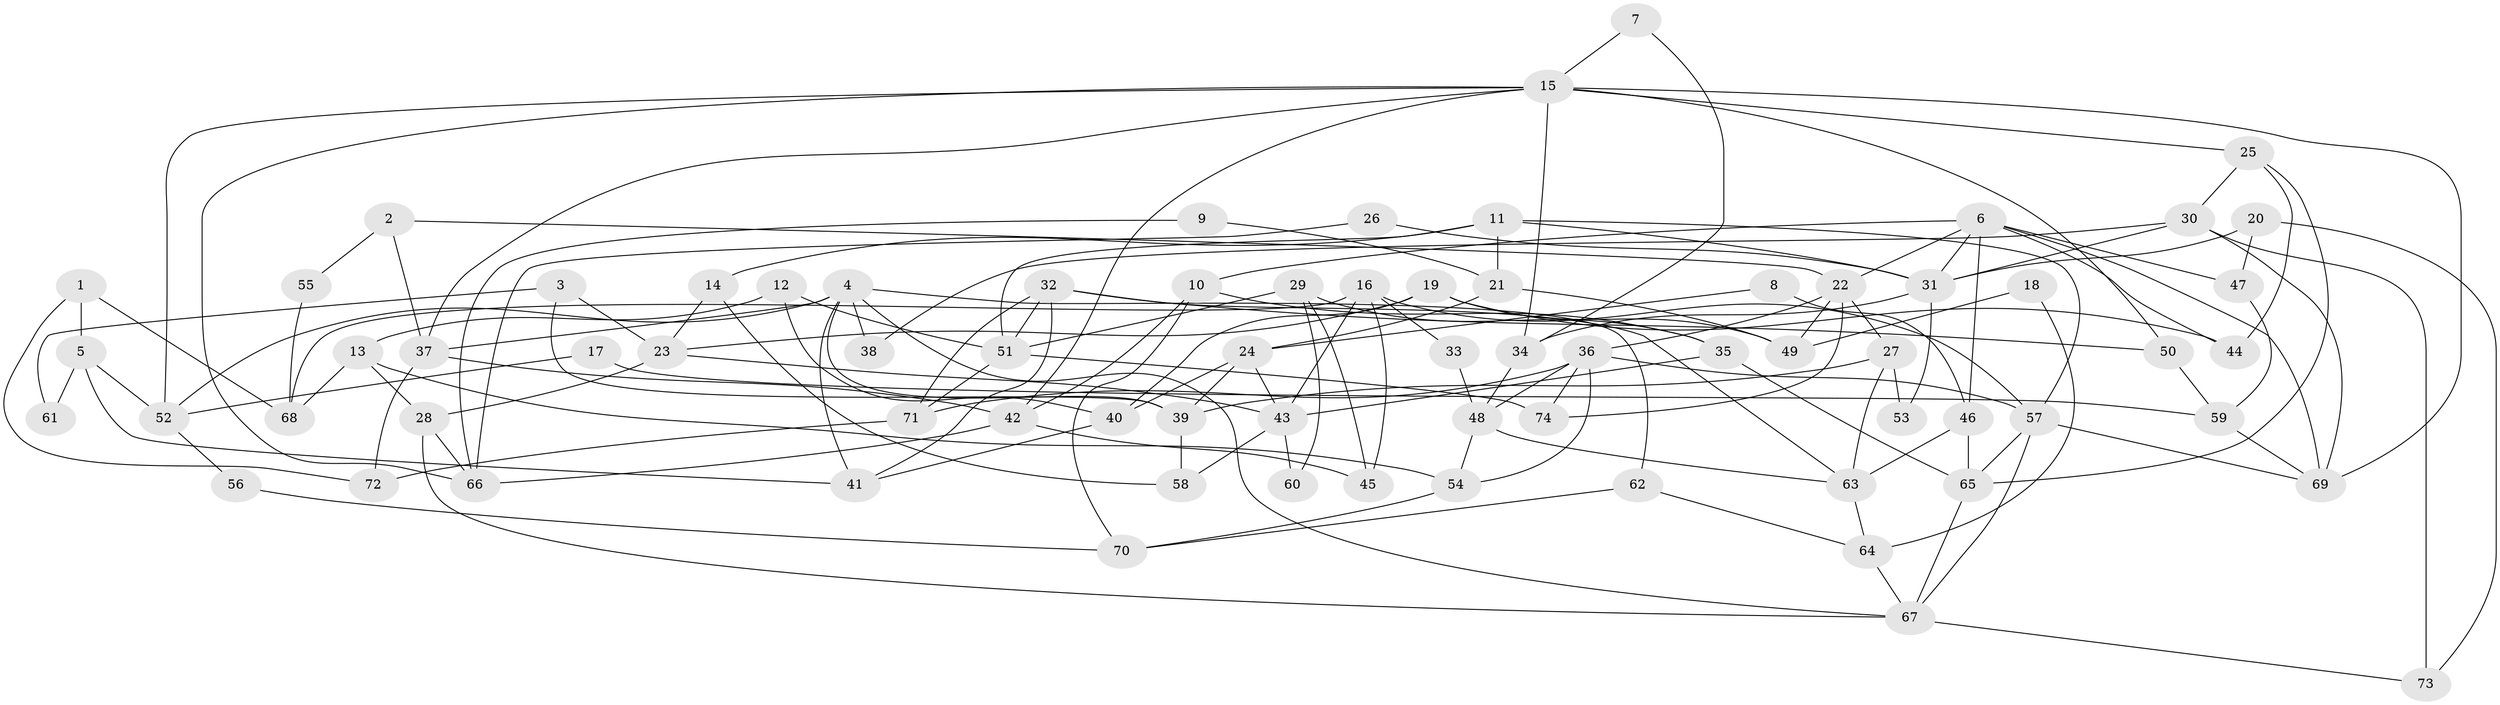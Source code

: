 // Generated by graph-tools (version 1.1) at 2025/49/03/09/25 04:49:15]
// undirected, 74 vertices, 148 edges
graph export_dot {
graph [start="1"]
  node [color=gray90,style=filled];
  1;
  2;
  3;
  4;
  5;
  6;
  7;
  8;
  9;
  10;
  11;
  12;
  13;
  14;
  15;
  16;
  17;
  18;
  19;
  20;
  21;
  22;
  23;
  24;
  25;
  26;
  27;
  28;
  29;
  30;
  31;
  32;
  33;
  34;
  35;
  36;
  37;
  38;
  39;
  40;
  41;
  42;
  43;
  44;
  45;
  46;
  47;
  48;
  49;
  50;
  51;
  52;
  53;
  54;
  55;
  56;
  57;
  58;
  59;
  60;
  61;
  62;
  63;
  64;
  65;
  66;
  67;
  68;
  69;
  70;
  71;
  72;
  73;
  74;
  1 -- 68;
  1 -- 72;
  1 -- 5;
  2 -- 22;
  2 -- 37;
  2 -- 55;
  3 -- 39;
  3 -- 23;
  3 -- 61;
  4 -- 37;
  4 -- 41;
  4 -- 38;
  4 -- 39;
  4 -- 52;
  4 -- 62;
  4 -- 67;
  5 -- 41;
  5 -- 52;
  5 -- 61;
  6 -- 69;
  6 -- 22;
  6 -- 10;
  6 -- 31;
  6 -- 44;
  6 -- 46;
  6 -- 47;
  7 -- 15;
  7 -- 34;
  8 -- 24;
  8 -- 46;
  9 -- 66;
  9 -- 21;
  10 -- 35;
  10 -- 42;
  10 -- 70;
  11 -- 31;
  11 -- 57;
  11 -- 14;
  11 -- 21;
  11 -- 51;
  12 -- 13;
  12 -- 51;
  12 -- 40;
  13 -- 54;
  13 -- 28;
  13 -- 68;
  14 -- 23;
  14 -- 58;
  15 -- 52;
  15 -- 66;
  15 -- 25;
  15 -- 34;
  15 -- 37;
  15 -- 42;
  15 -- 50;
  15 -- 69;
  16 -- 57;
  16 -- 45;
  16 -- 33;
  16 -- 43;
  16 -- 68;
  17 -- 52;
  17 -- 59;
  18 -- 64;
  18 -- 49;
  19 -- 44;
  19 -- 49;
  19 -- 23;
  19 -- 40;
  20 -- 47;
  20 -- 73;
  20 -- 31;
  21 -- 24;
  21 -- 49;
  22 -- 36;
  22 -- 74;
  22 -- 27;
  22 -- 49;
  23 -- 43;
  23 -- 28;
  24 -- 43;
  24 -- 40;
  24 -- 39;
  25 -- 30;
  25 -- 44;
  25 -- 65;
  26 -- 31;
  26 -- 66;
  27 -- 39;
  27 -- 53;
  27 -- 63;
  28 -- 67;
  28 -- 66;
  29 -- 51;
  29 -- 35;
  29 -- 45;
  29 -- 60;
  30 -- 31;
  30 -- 69;
  30 -- 38;
  30 -- 73;
  31 -- 34;
  31 -- 53;
  32 -- 51;
  32 -- 63;
  32 -- 41;
  32 -- 50;
  32 -- 71;
  33 -- 48;
  34 -- 48;
  35 -- 43;
  35 -- 65;
  36 -- 48;
  36 -- 57;
  36 -- 54;
  36 -- 71;
  36 -- 74;
  37 -- 42;
  37 -- 72;
  39 -- 58;
  40 -- 41;
  42 -- 45;
  42 -- 66;
  43 -- 58;
  43 -- 60;
  46 -- 63;
  46 -- 65;
  47 -- 59;
  48 -- 54;
  48 -- 63;
  50 -- 59;
  51 -- 71;
  51 -- 74;
  52 -- 56;
  54 -- 70;
  55 -- 68;
  56 -- 70;
  57 -- 67;
  57 -- 65;
  57 -- 69;
  59 -- 69;
  62 -- 64;
  62 -- 70;
  63 -- 64;
  64 -- 67;
  65 -- 67;
  67 -- 73;
  71 -- 72;
}
